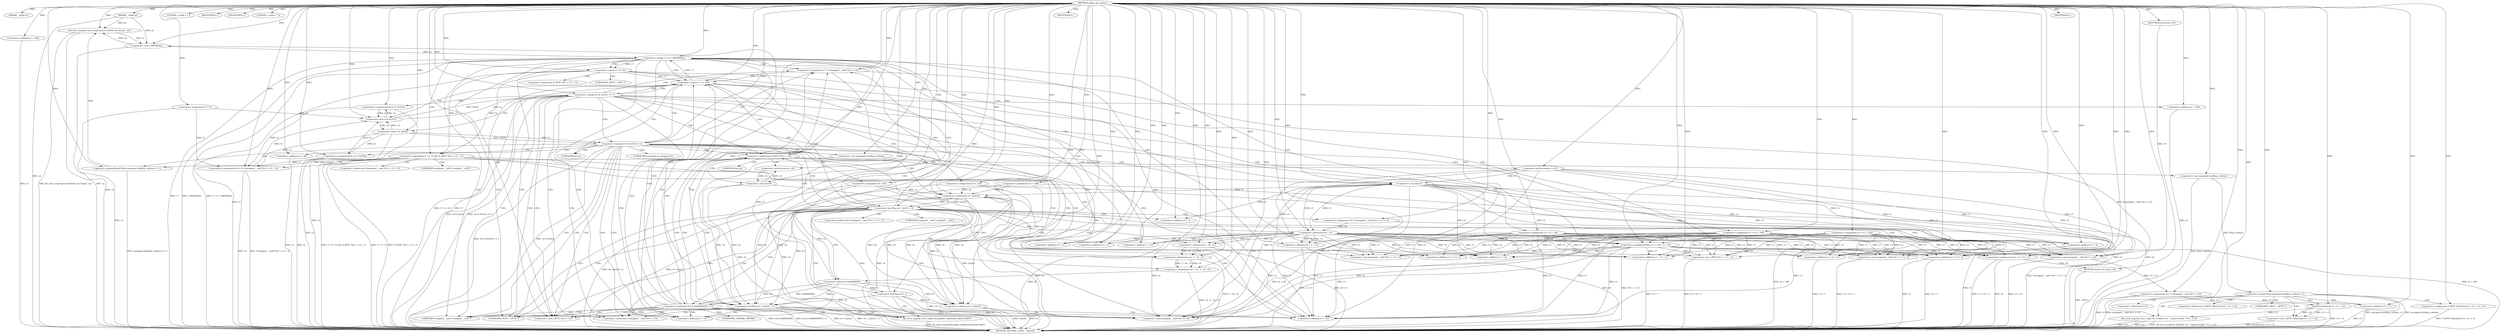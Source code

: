 digraph udhcp_get_option {  
"1000111" [label = "(METHOD,udhcp_get_option)" ]
"1000346" [label = "(METHOD_RETURN,__int64 __fastcall)" ]
"1000112" [label = "(PARAM,__int64 a1)" ]
"1000113" [label = "(PARAM,__int64 a2)" ]
"1000125" [label = "(<operator>.assignment,v2 = 0)" ]
"1000128" [label = "(<operator>.assignment,v3 = a1 + 240)" ]
"1000130" [label = "(<operator>.addition,a1 + 240)" ]
"1000133" [label = "(<operator>.assignment,v4 = 388)" ]
"1000137" [label = "(LITERAL,1,while ( 1 ))" ]
"1000139" [label = "(IDENTIFIER,L,)" ]
"1000140" [label = "(IDENTIFIER,L,)" ]
"1000142" [label = "(LITERAL,1,while ( 1 ))" ]
"1000144" [label = "(<operator>.assignment,v7 = *(unsigned __int8 *)(v3 + v5))" ]
"1000147" [label = "(<operator>.cast,(unsigned __int8 *)(v3 + v5))" ]
"1000149" [label = "(<operator>.addition,v3 + v5)" ]
"1000154" [label = "(<operator>.cast,(_BYTE *)(v3 + v5))" ]
"1000156" [label = "(<operator>.addition,v3 + v5)" ]
"1000160" [label = "(<operator>.preDecrement,--v6)" ]
"1000162" [label = "(<operator>.preIncrement,++v5)" ]
"1000165" [label = "(<operator>.lessThan,v4 + (int)v6 < 2)" ]
"1000166" [label = "(<operator>.addition,v4 + (int)v6)" ]
"1000168" [label = "(<operator>.cast,(int)v6)" ]
"1000174" [label = "(<operator>.equals,v7 == 255)" ]
"1000179" [label = "(<operator>.equals,(v2 & 0x101) == 1)" ]
"1000180" [label = "(<operator>.and,v2 & 0x101)" ]
"1000185" [label = "(<operators>.assignmentOr,v2 |= 0x101u)" ]
"1000188" [label = "(<operator>.assignment,v4 = 128)" ]
"1000191" [label = "(<operator>.assignment,v3 = a1 + 108)" ]
"1000193" [label = "(<operator>.addition,a1 + 108)" ]
"1000198" [label = "(<operator>.equals,(v2 & 0x202) == 2)" ]
"1000199" [label = "(<operator>.and,v2 & 0x202)" ]
"1000204" [label = "(<operators>.assignmentOr,v2 |= 0x202u)" ]
"1000207" [label = "(<operator>.assignment,v4 = 64)" ]
"1000210" [label = "(<operator>.assignment,v3 = a1 + 44)" ]
"1000212" [label = "(<operator>.addition,a1 + 44)" ]
"1000217" [label = "(<operator>.greaterEqualsThan,(unsigned int)dhcp_verbose >= 3)" ]
"1000218" [label = "(<operator>.cast,(unsigned int)dhcp_verbose)" ]
"1000222" [label = "(bb_error_msg,bb_error_msg(\"option 0x%02x not found\", a2))" ]
"1000225" [label = "(IDENTIFIER,L,)" ]
"1000227" [label = "(<operator>.lessThan,v4 - (int)v5 < 2)" ]
"1000228" [label = "(<operator>.subtraction,v4 - (int)v5)" ]
"1000230" [label = "(<operator>.cast,(int)v5)" ]
"1000235" [label = "(<operator>.assignment,v8 = *(unsigned __int8 *)(v3 + v5 + 1))" ]
"1000238" [label = "(<operator>.cast,(unsigned __int8 *)(v3 + v5 + 1))" ]
"1000240" [label = "(<operator>.addition,v3 + v5 + 1)" ]
"1000242" [label = "(<operator>.addition,v5 + 1)" ]
"1000245" [label = "(<operator>.assignment,v4 = v4 - 2 - v8 - v5)" ]
"1000247" [label = "(<operator>.subtraction,v4 - 2 - v8 - v5)" ]
"1000249" [label = "(<operator>.subtraction,2 - v8 - v5)" ]
"1000251" [label = "(<operator>.subtraction,v8 - v5)" ]
"1000255" [label = "(<operator>.notEquals,(v4 & 0x80000000) != 0)" ]
"1000256" [label = "(<operator>.and,v4 & 0x80000000)" ]
"1000262" [label = "(<operator>.equals,v7 == (_DWORD)a2)" ]
"1000264" [label = "(<operator>.cast,(_DWORD)a2)" ]
"1000269" [label = "(<operator>.logicalAnd,v7 == 52 && *(_BYTE *)(v3 + v5 + 1))" ]
"1000270" [label = "(<operator>.equals,v7 == 52)" ]
"1000274" [label = "(<operator>.cast,(_BYTE *)(v3 + v5 + 1))" ]
"1000276" [label = "(<operator>.addition,v3 + v5 + 1)" ]
"1000278" [label = "(<operator>.addition,v5 + 1)" ]
"1000281" [label = "(<operators>.assignmentOr,v2 |= *(unsigned __int8 *)(v3 + v5 + 2))" ]
"1000284" [label = "(<operator>.cast,(unsigned __int8 *)(v3 + v5 + 2))" ]
"1000286" [label = "(<operator>.addition,v3 + v5 + 2)" ]
"1000288" [label = "(<operator>.addition,v5 + 2)" ]
"1000291" [label = "(<operator>.assignmentPlus,v3 += v8 + 2 + v5)" ]
"1000293" [label = "(<operator>.addition,v8 + 2 + v5)" ]
"1000295" [label = "(<operator>.addition,2 + v5)" ]
"1000299" [label = "(<operator>.lessThan,v4 < 1)" ]
"1000304" [label = "(bb_error_msg,bb_error_msg(\"bad packet, malformed option field\"))" ]
"1000306" [label = "(IDENTIFIER,L,)" ]
"1000307" [label = "(<operator>.assignment,v11 = (unsigned __int8 *)(v3 + v5))" ]
"1000309" [label = "(<operator>.cast,(unsigned __int8 *)(v3 + v5))" ]
"1000311" [label = "(<operator>.addition,v3 + v5)" ]
"1000314" [label = "(<operator>.assignment,v9 = v3 + v5 + 2)" ]
"1000316" [label = "(<operator>.addition,v3 + v5 + 2)" ]
"1000318" [label = "(<operator>.addition,v5 + 2)" ]
"1000322" [label = "(<operator>.greaterThan,(unsigned int)dhcp_verbose > 1)" ]
"1000323" [label = "(<operator>.cast,(unsigned int)dhcp_verbose)" ]
"1000328" [label = "(<operator>.assignment,*(_BYTE *)bin2hex(v12, v11 + 2) = 0)" ]
"1000330" [label = "(<operator>.cast,(_BYTE *)bin2hex(v12, v11 + 2))" ]
"1000332" [label = "(bin2hex,bin2hex(v12, v11 + 2))" ]
"1000334" [label = "(<operator>.addition,v11 + 2)" ]
"1000338" [label = "(bb_error_msg,bb_error_msg(\"%s: 0x%02x %s\", \"option found\", *v11, v12))" ]
"1000344" [label = "(RETURN,return v9;,return v9;)" ]
"1000345" [label = "(IDENTIFIER,v9,return v9;)" ]
"1000146" [label = "(<operator>.indirection,*(unsigned __int8 *)(v3 + v5))" ]
"1000148" [label = "(UNKNOWN,unsigned __int8 *,unsigned __int8 *)" ]
"1000153" [label = "(<operator>.indirection,*(_BYTE *)(v3 + v5))" ]
"1000155" [label = "(UNKNOWN,_BYTE *,_BYTE *)" ]
"1000169" [label = "(UNKNOWN,int,int)" ]
"1000219" [label = "(UNKNOWN,unsigned int,unsigned int)" ]
"1000231" [label = "(UNKNOWN,int,int)" ]
"1000237" [label = "(<operator>.indirection,*(unsigned __int8 *)(v3 + v5 + 1))" ]
"1000239" [label = "(UNKNOWN,unsigned __int8 *,unsigned __int8 *)" ]
"1000265" [label = "(UNKNOWN,_DWORD,_DWORD)" ]
"1000273" [label = "(<operator>.indirection,*(_BYTE *)(v3 + v5 + 1))" ]
"1000275" [label = "(UNKNOWN,_BYTE *,_BYTE *)" ]
"1000283" [label = "(<operator>.indirection,*(unsigned __int8 *)(v3 + v5 + 2))" ]
"1000285" [label = "(UNKNOWN,unsigned __int8 *,unsigned __int8 *)" ]
"1000329" [label = "(<operator>.indirection,*(_BYTE *)bin2hex(v12, v11 + 2))" ]
"1000331" [label = "(UNKNOWN,_BYTE *,_BYTE *)" ]
"1000341" [label = "(<operator>.indirection,*v11)" ]
  "1000228" -> "1000346"  [ label = "DDG: v4"] 
  "1000249" -> "1000346"  [ label = "DDG: v8 - v5"] 
  "1000210" -> "1000346"  [ label = "DDG: a1 + 44"] 
  "1000293" -> "1000346"  [ label = "DDG: v8"] 
  "1000166" -> "1000346"  [ label = "DDG: v4"] 
  "1000193" -> "1000346"  [ label = "DDG: a1"] 
  "1000204" -> "1000346"  [ label = "DDG: v2"] 
  "1000199" -> "1000346"  [ label = "DDG: v2"] 
  "1000293" -> "1000346"  [ label = "DDG: 2 + v5"] 
  "1000113" -> "1000346"  [ label = "DDG: a2"] 
  "1000314" -> "1000346"  [ label = "DDG: v3 + v5 + 2"] 
  "1000334" -> "1000346"  [ label = "DDG: v11"] 
  "1000322" -> "1000346"  [ label = "DDG: (unsigned int)dhcp_verbose > 1"] 
  "1000198" -> "1000346"  [ label = "DDG: v2 & 0x202"] 
  "1000323" -> "1000346"  [ label = "DDG: dhcp_verbose"] 
  "1000188" -> "1000346"  [ label = "DDG: v4"] 
  "1000165" -> "1000346"  [ label = "DDG: v4 + (int)v6"] 
  "1000318" -> "1000346"  [ label = "DDG: v5"] 
  "1000174" -> "1000346"  [ label = "DDG: v7 == 255"] 
  "1000269" -> "1000346"  [ label = "DDG: v7 == 52 && *(_BYTE *)(v3 + v5 + 1)"] 
  "1000307" -> "1000346"  [ label = "DDG: v11"] 
  "1000212" -> "1000346"  [ label = "DDG: a1"] 
  "1000217" -> "1000346"  [ label = "DDG: (unsigned int)dhcp_verbose >= 3"] 
  "1000332" -> "1000346"  [ label = "DDG: v11 + 2"] 
  "1000228" -> "1000346"  [ label = "DDG: (int)v5"] 
  "1000322" -> "1000346"  [ label = "DDG: (unsigned int)dhcp_verbose"] 
  "1000255" -> "1000346"  [ label = "DDG: v4 & 0x80000000"] 
  "1000281" -> "1000346"  [ label = "DDG: *(unsigned __int8 *)(v3 + v5 + 2)"] 
  "1000128" -> "1000346"  [ label = "DDG: a1 + 240"] 
  "1000133" -> "1000346"  [ label = "DDG: v4"] 
  "1000269" -> "1000346"  [ label = "DDG: v7 == 52"] 
  "1000264" -> "1000346"  [ label = "DDG: a2"] 
  "1000227" -> "1000346"  [ label = "DDG: v4 - (int)v5 < 2"] 
  "1000338" -> "1000346"  [ label = "DDG: *v11"] 
  "1000222" -> "1000346"  [ label = "DDG: a2"] 
  "1000179" -> "1000346"  [ label = "DDG: v2 & 0x101"] 
  "1000281" -> "1000346"  [ label = "DDG: v2"] 
  "1000245" -> "1000346"  [ label = "DDG: v4 - 2 - v8 - v5"] 
  "1000235" -> "1000346"  [ label = "DDG: *(unsigned __int8 *)(v3 + v5 + 1)"] 
  "1000270" -> "1000346"  [ label = "DDG: v7"] 
  "1000262" -> "1000346"  [ label = "DDG: v7"] 
  "1000304" -> "1000346"  [ label = "DDG: bb_error_msg(\"bad packet, malformed option field\")"] 
  "1000291" -> "1000346"  [ label = "DDG: v8 + 2 + v5"] 
  "1000255" -> "1000346"  [ label = "DDG: (v4 & 0x80000000) != 0"] 
  "1000222" -> "1000346"  [ label = "DDG: bb_error_msg(\"option 0x%02x not found\", a2)"] 
  "1000191" -> "1000346"  [ label = "DDG: a1 + 108"] 
  "1000130" -> "1000346"  [ label = "DDG: a1"] 
  "1000247" -> "1000346"  [ label = "DDG: 2 - v8 - v5"] 
  "1000338" -> "1000346"  [ label = "DDG: v12"] 
  "1000251" -> "1000346"  [ label = "DDG: v8"] 
  "1000168" -> "1000346"  [ label = "DDG: v6"] 
  "1000309" -> "1000346"  [ label = "DDG: v3 + v5"] 
  "1000198" -> "1000346"  [ label = "DDG: (v2 & 0x202) == 2"] 
  "1000316" -> "1000346"  [ label = "DDG: v3"] 
  "1000330" -> "1000346"  [ label = "DDG: bin2hex(v12, v11 + 2)"] 
  "1000256" -> "1000346"  [ label = "DDG: v4"] 
  "1000314" -> "1000346"  [ label = "DDG: v9"] 
  "1000207" -> "1000346"  [ label = "DDG: v4"] 
  "1000125" -> "1000346"  [ label = "DDG: v2"] 
  "1000299" -> "1000346"  [ label = "DDG: v4"] 
  "1000227" -> "1000346"  [ label = "DDG: v4 - (int)v5"] 
  "1000328" -> "1000346"  [ label = "DDG: *(_BYTE *)bin2hex(v12, v11 + 2)"] 
  "1000269" -> "1000346"  [ label = "DDG: *(_BYTE *)(v3 + v5 + 1)"] 
  "1000240" -> "1000346"  [ label = "DDG: v5 + 1"] 
  "1000179" -> "1000346"  [ label = "DDG: (v2 & 0x101) == 1"] 
  "1000299" -> "1000346"  [ label = "DDG: v4 < 1"] 
  "1000276" -> "1000346"  [ label = "DDG: v5 + 1"] 
  "1000262" -> "1000346"  [ label = "DDG: (_DWORD)a2"] 
  "1000144" -> "1000346"  [ label = "DDG: v7"] 
  "1000307" -> "1000346"  [ label = "DDG: (unsigned __int8 *)(v3 + v5)"] 
  "1000316" -> "1000346"  [ label = "DDG: v5 + 2"] 
  "1000274" -> "1000346"  [ label = "DDG: v3 + v5 + 1"] 
  "1000174" -> "1000346"  [ label = "DDG: v7"] 
  "1000262" -> "1000346"  [ label = "DDG: v7 == (_DWORD)a2"] 
  "1000144" -> "1000346"  [ label = "DDG: *(unsigned __int8 *)(v3 + v5)"] 
  "1000238" -> "1000346"  [ label = "DDG: v3 + v5 + 1"] 
  "1000338" -> "1000346"  [ label = "DDG: bb_error_msg(\"%s: 0x%02x %s\", \"option found\", *v11, v12)"] 
  "1000166" -> "1000346"  [ label = "DDG: (int)v6"] 
  "1000165" -> "1000346"  [ label = "DDG: v4 + (int)v6 < 2"] 
  "1000185" -> "1000346"  [ label = "DDG: v2"] 
  "1000344" -> "1000346"  [ label = "DDG: <RET>"] 
  "1000111" -> "1000112"  [ label = "DDG: "] 
  "1000111" -> "1000113"  [ label = "DDG: "] 
  "1000111" -> "1000125"  [ label = "DDG: "] 
  "1000111" -> "1000128"  [ label = "DDG: "] 
  "1000111" -> "1000130"  [ label = "DDG: "] 
  "1000111" -> "1000133"  [ label = "DDG: "] 
  "1000111" -> "1000137"  [ label = "DDG: "] 
  "1000111" -> "1000139"  [ label = "DDG: "] 
  "1000111" -> "1000140"  [ label = "DDG: "] 
  "1000111" -> "1000142"  [ label = "DDG: "] 
  "1000111" -> "1000144"  [ label = "DDG: "] 
  "1000291" -> "1000147"  [ label = "DDG: v3"] 
  "1000191" -> "1000147"  [ label = "DDG: v3"] 
  "1000128" -> "1000147"  [ label = "DDG: v3"] 
  "1000210" -> "1000147"  [ label = "DDG: v3"] 
  "1000111" -> "1000147"  [ label = "DDG: "] 
  "1000162" -> "1000147"  [ label = "DDG: v5"] 
  "1000251" -> "1000147"  [ label = "DDG: v5"] 
  "1000230" -> "1000147"  [ label = "DDG: v5"] 
  "1000291" -> "1000149"  [ label = "DDG: v3"] 
  "1000191" -> "1000149"  [ label = "DDG: v3"] 
  "1000128" -> "1000149"  [ label = "DDG: v3"] 
  "1000210" -> "1000149"  [ label = "DDG: v3"] 
  "1000111" -> "1000149"  [ label = "DDG: "] 
  "1000162" -> "1000149"  [ label = "DDG: v5"] 
  "1000251" -> "1000149"  [ label = "DDG: v5"] 
  "1000230" -> "1000149"  [ label = "DDG: v5"] 
  "1000111" -> "1000154"  [ label = "DDG: "] 
  "1000111" -> "1000156"  [ label = "DDG: "] 
  "1000168" -> "1000160"  [ label = "DDG: v6"] 
  "1000111" -> "1000160"  [ label = "DDG: "] 
  "1000111" -> "1000162"  [ label = "DDG: "] 
  "1000188" -> "1000165"  [ label = "DDG: v4"] 
  "1000228" -> "1000165"  [ label = "DDG: v4"] 
  "1000133" -> "1000165"  [ label = "DDG: v4"] 
  "1000299" -> "1000165"  [ label = "DDG: v4"] 
  "1000256" -> "1000165"  [ label = "DDG: v4"] 
  "1000207" -> "1000165"  [ label = "DDG: v4"] 
  "1000111" -> "1000165"  [ label = "DDG: "] 
  "1000168" -> "1000165"  [ label = "DDG: v6"] 
  "1000188" -> "1000166"  [ label = "DDG: v4"] 
  "1000228" -> "1000166"  [ label = "DDG: v4"] 
  "1000133" -> "1000166"  [ label = "DDG: v4"] 
  "1000299" -> "1000166"  [ label = "DDG: v4"] 
  "1000256" -> "1000166"  [ label = "DDG: v4"] 
  "1000207" -> "1000166"  [ label = "DDG: v4"] 
  "1000111" -> "1000166"  [ label = "DDG: "] 
  "1000168" -> "1000166"  [ label = "DDG: v6"] 
  "1000160" -> "1000168"  [ label = "DDG: v6"] 
  "1000111" -> "1000168"  [ label = "DDG: "] 
  "1000270" -> "1000174"  [ label = "DDG: v7"] 
  "1000144" -> "1000174"  [ label = "DDG: v7"] 
  "1000111" -> "1000174"  [ label = "DDG: "] 
  "1000180" -> "1000179"  [ label = "DDG: v2"] 
  "1000180" -> "1000179"  [ label = "DDG: 0x101"] 
  "1000281" -> "1000180"  [ label = "DDG: v2"] 
  "1000125" -> "1000180"  [ label = "DDG: v2"] 
  "1000185" -> "1000180"  [ label = "DDG: v2"] 
  "1000204" -> "1000180"  [ label = "DDG: v2"] 
  "1000199" -> "1000180"  [ label = "DDG: v2"] 
  "1000111" -> "1000180"  [ label = "DDG: "] 
  "1000111" -> "1000179"  [ label = "DDG: "] 
  "1000111" -> "1000185"  [ label = "DDG: "] 
  "1000180" -> "1000185"  [ label = "DDG: v2"] 
  "1000111" -> "1000188"  [ label = "DDG: "] 
  "1000111" -> "1000191"  [ label = "DDG: "] 
  "1000111" -> "1000193"  [ label = "DDG: "] 
  "1000199" -> "1000198"  [ label = "DDG: v2"] 
  "1000199" -> "1000198"  [ label = "DDG: 0x202"] 
  "1000180" -> "1000199"  [ label = "DDG: v2"] 
  "1000111" -> "1000199"  [ label = "DDG: "] 
  "1000111" -> "1000198"  [ label = "DDG: "] 
  "1000111" -> "1000204"  [ label = "DDG: "] 
  "1000199" -> "1000204"  [ label = "DDG: v2"] 
  "1000111" -> "1000207"  [ label = "DDG: "] 
  "1000111" -> "1000210"  [ label = "DDG: "] 
  "1000111" -> "1000212"  [ label = "DDG: "] 
  "1000218" -> "1000217"  [ label = "DDG: dhcp_verbose"] 
  "1000111" -> "1000218"  [ label = "DDG: "] 
  "1000111" -> "1000217"  [ label = "DDG: "] 
  "1000111" -> "1000222"  [ label = "DDG: "] 
  "1000264" -> "1000222"  [ label = "DDG: a2"] 
  "1000113" -> "1000222"  [ label = "DDG: a2"] 
  "1000111" -> "1000225"  [ label = "DDG: "] 
  "1000228" -> "1000227"  [ label = "DDG: v4"] 
  "1000228" -> "1000227"  [ label = "DDG: (int)v5"] 
  "1000188" -> "1000228"  [ label = "DDG: v4"] 
  "1000133" -> "1000228"  [ label = "DDG: v4"] 
  "1000299" -> "1000228"  [ label = "DDG: v4"] 
  "1000256" -> "1000228"  [ label = "DDG: v4"] 
  "1000207" -> "1000228"  [ label = "DDG: v4"] 
  "1000111" -> "1000228"  [ label = "DDG: "] 
  "1000230" -> "1000228"  [ label = "DDG: v5"] 
  "1000162" -> "1000230"  [ label = "DDG: v5"] 
  "1000251" -> "1000230"  [ label = "DDG: v5"] 
  "1000111" -> "1000230"  [ label = "DDG: "] 
  "1000111" -> "1000227"  [ label = "DDG: "] 
  "1000111" -> "1000235"  [ label = "DDG: "] 
  "1000291" -> "1000238"  [ label = "DDG: v3"] 
  "1000191" -> "1000238"  [ label = "DDG: v3"] 
  "1000128" -> "1000238"  [ label = "DDG: v3"] 
  "1000210" -> "1000238"  [ label = "DDG: v3"] 
  "1000111" -> "1000238"  [ label = "DDG: "] 
  "1000230" -> "1000238"  [ label = "DDG: v5"] 
  "1000291" -> "1000240"  [ label = "DDG: v3"] 
  "1000191" -> "1000240"  [ label = "DDG: v3"] 
  "1000128" -> "1000240"  [ label = "DDG: v3"] 
  "1000210" -> "1000240"  [ label = "DDG: v3"] 
  "1000111" -> "1000240"  [ label = "DDG: "] 
  "1000230" -> "1000240"  [ label = "DDG: v5"] 
  "1000230" -> "1000242"  [ label = "DDG: v5"] 
  "1000111" -> "1000242"  [ label = "DDG: "] 
  "1000247" -> "1000245"  [ label = "DDG: v4"] 
  "1000247" -> "1000245"  [ label = "DDG: 2 - v8 - v5"] 
  "1000111" -> "1000245"  [ label = "DDG: "] 
  "1000228" -> "1000247"  [ label = "DDG: v4"] 
  "1000111" -> "1000247"  [ label = "DDG: "] 
  "1000249" -> "1000247"  [ label = "DDG: 2"] 
  "1000249" -> "1000247"  [ label = "DDG: v8 - v5"] 
  "1000111" -> "1000249"  [ label = "DDG: "] 
  "1000251" -> "1000249"  [ label = "DDG: v8"] 
  "1000251" -> "1000249"  [ label = "DDG: v5"] 
  "1000235" -> "1000251"  [ label = "DDG: v8"] 
  "1000111" -> "1000251"  [ label = "DDG: "] 
  "1000230" -> "1000251"  [ label = "DDG: v5"] 
  "1000256" -> "1000255"  [ label = "DDG: v4"] 
  "1000256" -> "1000255"  [ label = "DDG: 0x80000000"] 
  "1000245" -> "1000256"  [ label = "DDG: v4"] 
  "1000111" -> "1000256"  [ label = "DDG: "] 
  "1000111" -> "1000255"  [ label = "DDG: "] 
  "1000174" -> "1000262"  [ label = "DDG: v7"] 
  "1000111" -> "1000262"  [ label = "DDG: "] 
  "1000264" -> "1000262"  [ label = "DDG: a2"] 
  "1000222" -> "1000264"  [ label = "DDG: a2"] 
  "1000113" -> "1000264"  [ label = "DDG: a2"] 
  "1000111" -> "1000264"  [ label = "DDG: "] 
  "1000270" -> "1000269"  [ label = "DDG: v7"] 
  "1000270" -> "1000269"  [ label = "DDG: 52"] 
  "1000262" -> "1000270"  [ label = "DDG: v7"] 
  "1000111" -> "1000270"  [ label = "DDG: "] 
  "1000111" -> "1000274"  [ label = "DDG: "] 
  "1000291" -> "1000274"  [ label = "DDG: v3"] 
  "1000191" -> "1000274"  [ label = "DDG: v3"] 
  "1000128" -> "1000274"  [ label = "DDG: v3"] 
  "1000210" -> "1000274"  [ label = "DDG: v3"] 
  "1000251" -> "1000274"  [ label = "DDG: v5"] 
  "1000111" -> "1000276"  [ label = "DDG: "] 
  "1000291" -> "1000276"  [ label = "DDG: v3"] 
  "1000191" -> "1000276"  [ label = "DDG: v3"] 
  "1000128" -> "1000276"  [ label = "DDG: v3"] 
  "1000210" -> "1000276"  [ label = "DDG: v3"] 
  "1000251" -> "1000276"  [ label = "DDG: v5"] 
  "1000251" -> "1000278"  [ label = "DDG: v5"] 
  "1000111" -> "1000278"  [ label = "DDG: "] 
  "1000125" -> "1000281"  [ label = "DDG: v2"] 
  "1000185" -> "1000281"  [ label = "DDG: v2"] 
  "1000204" -> "1000281"  [ label = "DDG: v2"] 
  "1000199" -> "1000281"  [ label = "DDG: v2"] 
  "1000111" -> "1000281"  [ label = "DDG: "] 
  "1000111" -> "1000284"  [ label = "DDG: "] 
  "1000291" -> "1000284"  [ label = "DDG: v3"] 
  "1000191" -> "1000284"  [ label = "DDG: v3"] 
  "1000128" -> "1000284"  [ label = "DDG: v3"] 
  "1000210" -> "1000284"  [ label = "DDG: v3"] 
  "1000251" -> "1000284"  [ label = "DDG: v5"] 
  "1000111" -> "1000286"  [ label = "DDG: "] 
  "1000291" -> "1000286"  [ label = "DDG: v3"] 
  "1000191" -> "1000286"  [ label = "DDG: v3"] 
  "1000128" -> "1000286"  [ label = "DDG: v3"] 
  "1000210" -> "1000286"  [ label = "DDG: v3"] 
  "1000251" -> "1000286"  [ label = "DDG: v5"] 
  "1000251" -> "1000288"  [ label = "DDG: v5"] 
  "1000111" -> "1000288"  [ label = "DDG: "] 
  "1000251" -> "1000291"  [ label = "DDG: v8"] 
  "1000111" -> "1000291"  [ label = "DDG: "] 
  "1000251" -> "1000291"  [ label = "DDG: v5"] 
  "1000191" -> "1000291"  [ label = "DDG: v3"] 
  "1000128" -> "1000291"  [ label = "DDG: v3"] 
  "1000210" -> "1000291"  [ label = "DDG: v3"] 
  "1000251" -> "1000293"  [ label = "DDG: v8"] 
  "1000111" -> "1000293"  [ label = "DDG: "] 
  "1000251" -> "1000293"  [ label = "DDG: v5"] 
  "1000111" -> "1000295"  [ label = "DDG: "] 
  "1000251" -> "1000295"  [ label = "DDG: v5"] 
  "1000256" -> "1000299"  [ label = "DDG: v4"] 
  "1000111" -> "1000299"  [ label = "DDG: "] 
  "1000111" -> "1000304"  [ label = "DDG: "] 
  "1000111" -> "1000306"  [ label = "DDG: "] 
  "1000309" -> "1000307"  [ label = "DDG: v3 + v5"] 
  "1000111" -> "1000307"  [ label = "DDG: "] 
  "1000291" -> "1000309"  [ label = "DDG: v3"] 
  "1000191" -> "1000309"  [ label = "DDG: v3"] 
  "1000128" -> "1000309"  [ label = "DDG: v3"] 
  "1000210" -> "1000309"  [ label = "DDG: v3"] 
  "1000111" -> "1000309"  [ label = "DDG: "] 
  "1000162" -> "1000309"  [ label = "DDG: v5"] 
  "1000251" -> "1000309"  [ label = "DDG: v5"] 
  "1000230" -> "1000309"  [ label = "DDG: v5"] 
  "1000291" -> "1000311"  [ label = "DDG: v3"] 
  "1000191" -> "1000311"  [ label = "DDG: v3"] 
  "1000128" -> "1000311"  [ label = "DDG: v3"] 
  "1000210" -> "1000311"  [ label = "DDG: v3"] 
  "1000111" -> "1000311"  [ label = "DDG: "] 
  "1000162" -> "1000311"  [ label = "DDG: v5"] 
  "1000251" -> "1000311"  [ label = "DDG: v5"] 
  "1000230" -> "1000311"  [ label = "DDG: v5"] 
  "1000111" -> "1000314"  [ label = "DDG: "] 
  "1000291" -> "1000314"  [ label = "DDG: v3"] 
  "1000191" -> "1000314"  [ label = "DDG: v3"] 
  "1000128" -> "1000314"  [ label = "DDG: v3"] 
  "1000210" -> "1000314"  [ label = "DDG: v3"] 
  "1000162" -> "1000314"  [ label = "DDG: v5"] 
  "1000251" -> "1000314"  [ label = "DDG: v5"] 
  "1000230" -> "1000314"  [ label = "DDG: v5"] 
  "1000111" -> "1000316"  [ label = "DDG: "] 
  "1000291" -> "1000316"  [ label = "DDG: v3"] 
  "1000191" -> "1000316"  [ label = "DDG: v3"] 
  "1000128" -> "1000316"  [ label = "DDG: v3"] 
  "1000210" -> "1000316"  [ label = "DDG: v3"] 
  "1000162" -> "1000316"  [ label = "DDG: v5"] 
  "1000251" -> "1000316"  [ label = "DDG: v5"] 
  "1000230" -> "1000316"  [ label = "DDG: v5"] 
  "1000111" -> "1000318"  [ label = "DDG: "] 
  "1000162" -> "1000318"  [ label = "DDG: v5"] 
  "1000251" -> "1000318"  [ label = "DDG: v5"] 
  "1000230" -> "1000318"  [ label = "DDG: v5"] 
  "1000323" -> "1000322"  [ label = "DDG: dhcp_verbose"] 
  "1000218" -> "1000323"  [ label = "DDG: dhcp_verbose"] 
  "1000111" -> "1000323"  [ label = "DDG: "] 
  "1000111" -> "1000322"  [ label = "DDG: "] 
  "1000111" -> "1000328"  [ label = "DDG: "] 
  "1000332" -> "1000330"  [ label = "DDG: v12"] 
  "1000332" -> "1000330"  [ label = "DDG: v11 + 2"] 
  "1000111" -> "1000332"  [ label = "DDG: "] 
  "1000307" -> "1000332"  [ label = "DDG: v11"] 
  "1000307" -> "1000334"  [ label = "DDG: v11"] 
  "1000111" -> "1000334"  [ label = "DDG: "] 
  "1000111" -> "1000338"  [ label = "DDG: "] 
  "1000332" -> "1000338"  [ label = "DDG: v12"] 
  "1000345" -> "1000344"  [ label = "DDG: v9"] 
  "1000314" -> "1000344"  [ label = "DDG: v9"] 
  "1000111" -> "1000345"  [ label = "DDG: "] 
  "1000153" -> "1000169"  [ label = "CDG: "] 
  "1000153" -> "1000168"  [ label = "CDG: "] 
  "1000153" -> "1000166"  [ label = "CDG: "] 
  "1000153" -> "1000165"  [ label = "CDG: "] 
  "1000153" -> "1000162"  [ label = "CDG: "] 
  "1000153" -> "1000160"  [ label = "CDG: "] 
  "1000153" -> "1000174"  [ label = "CDG: "] 
  "1000165" -> "1000304"  [ label = "CDG: "] 
  "1000165" -> "1000174"  [ label = "CDG: "] 
  "1000165" -> "1000144"  [ label = "CDG: "] 
  "1000165" -> "1000156"  [ label = "CDG: "] 
  "1000165" -> "1000155"  [ label = "CDG: "] 
  "1000165" -> "1000154"  [ label = "CDG: "] 
  "1000165" -> "1000153"  [ label = "CDG: "] 
  "1000165" -> "1000149"  [ label = "CDG: "] 
  "1000165" -> "1000148"  [ label = "CDG: "] 
  "1000165" -> "1000147"  [ label = "CDG: "] 
  "1000165" -> "1000146"  [ label = "CDG: "] 
  "1000174" -> "1000180"  [ label = "CDG: "] 
  "1000174" -> "1000179"  [ label = "CDG: "] 
  "1000174" -> "1000231"  [ label = "CDG: "] 
  "1000174" -> "1000230"  [ label = "CDG: "] 
  "1000174" -> "1000228"  [ label = "CDG: "] 
  "1000174" -> "1000227"  [ label = "CDG: "] 
  "1000179" -> "1000191"  [ label = "CDG: "] 
  "1000179" -> "1000188"  [ label = "CDG: "] 
  "1000179" -> "1000185"  [ label = "CDG: "] 
  "1000179" -> "1000199"  [ label = "CDG: "] 
  "1000179" -> "1000198"  [ label = "CDG: "] 
  "1000179" -> "1000193"  [ label = "CDG: "] 
  "1000179" -> "1000174"  [ label = "CDG: "] 
  "1000179" -> "1000144"  [ label = "CDG: "] 
  "1000179" -> "1000156"  [ label = "CDG: "] 
  "1000179" -> "1000155"  [ label = "CDG: "] 
  "1000179" -> "1000154"  [ label = "CDG: "] 
  "1000179" -> "1000153"  [ label = "CDG: "] 
  "1000179" -> "1000149"  [ label = "CDG: "] 
  "1000179" -> "1000148"  [ label = "CDG: "] 
  "1000179" -> "1000147"  [ label = "CDG: "] 
  "1000179" -> "1000146"  [ label = "CDG: "] 
  "1000198" -> "1000207"  [ label = "CDG: "] 
  "1000198" -> "1000204"  [ label = "CDG: "] 
  "1000198" -> "1000219"  [ label = "CDG: "] 
  "1000198" -> "1000218"  [ label = "CDG: "] 
  "1000198" -> "1000217"  [ label = "CDG: "] 
  "1000198" -> "1000212"  [ label = "CDG: "] 
  "1000198" -> "1000210"  [ label = "CDG: "] 
  "1000198" -> "1000231"  [ label = "CDG: "] 
  "1000198" -> "1000230"  [ label = "CDG: "] 
  "1000198" -> "1000228"  [ label = "CDG: "] 
  "1000198" -> "1000227"  [ label = "CDG: "] 
  "1000198" -> "1000174"  [ label = "CDG: "] 
  "1000198" -> "1000144"  [ label = "CDG: "] 
  "1000198" -> "1000156"  [ label = "CDG: "] 
  "1000198" -> "1000155"  [ label = "CDG: "] 
  "1000198" -> "1000154"  [ label = "CDG: "] 
  "1000198" -> "1000153"  [ label = "CDG: "] 
  "1000198" -> "1000149"  [ label = "CDG: "] 
  "1000198" -> "1000148"  [ label = "CDG: "] 
  "1000198" -> "1000147"  [ label = "CDG: "] 
  "1000198" -> "1000146"  [ label = "CDG: "] 
  "1000217" -> "1000222"  [ label = "CDG: "] 
  "1000227" -> "1000240"  [ label = "CDG: "] 
  "1000227" -> "1000239"  [ label = "CDG: "] 
  "1000227" -> "1000238"  [ label = "CDG: "] 
  "1000227" -> "1000237"  [ label = "CDG: "] 
  "1000227" -> "1000235"  [ label = "CDG: "] 
  "1000227" -> "1000256"  [ label = "CDG: "] 
  "1000227" -> "1000255"  [ label = "CDG: "] 
  "1000227" -> "1000251"  [ label = "CDG: "] 
  "1000227" -> "1000249"  [ label = "CDG: "] 
  "1000227" -> "1000247"  [ label = "CDG: "] 
  "1000227" -> "1000245"  [ label = "CDG: "] 
  "1000227" -> "1000242"  [ label = "CDG: "] 
  "1000227" -> "1000304"  [ label = "CDG: "] 
  "1000227" -> "1000174"  [ label = "CDG: "] 
  "1000227" -> "1000144"  [ label = "CDG: "] 
  "1000227" -> "1000156"  [ label = "CDG: "] 
  "1000227" -> "1000155"  [ label = "CDG: "] 
  "1000227" -> "1000154"  [ label = "CDG: "] 
  "1000227" -> "1000153"  [ label = "CDG: "] 
  "1000227" -> "1000149"  [ label = "CDG: "] 
  "1000227" -> "1000148"  [ label = "CDG: "] 
  "1000227" -> "1000147"  [ label = "CDG: "] 
  "1000227" -> "1000146"  [ label = "CDG: "] 
  "1000255" -> "1000265"  [ label = "CDG: "] 
  "1000255" -> "1000264"  [ label = "CDG: "] 
  "1000255" -> "1000262"  [ label = "CDG: "] 
  "1000255" -> "1000304"  [ label = "CDG: "] 
  "1000255" -> "1000174"  [ label = "CDG: "] 
  "1000255" -> "1000144"  [ label = "CDG: "] 
  "1000255" -> "1000156"  [ label = "CDG: "] 
  "1000255" -> "1000155"  [ label = "CDG: "] 
  "1000255" -> "1000154"  [ label = "CDG: "] 
  "1000255" -> "1000153"  [ label = "CDG: "] 
  "1000255" -> "1000149"  [ label = "CDG: "] 
  "1000255" -> "1000148"  [ label = "CDG: "] 
  "1000255" -> "1000147"  [ label = "CDG: "] 
  "1000255" -> "1000146"  [ label = "CDG: "] 
  "1000262" -> "1000270"  [ label = "CDG: "] 
  "1000262" -> "1000269"  [ label = "CDG: "] 
  "1000262" -> "1000299"  [ label = "CDG: "] 
  "1000262" -> "1000295"  [ label = "CDG: "] 
  "1000262" -> "1000293"  [ label = "CDG: "] 
  "1000262" -> "1000291"  [ label = "CDG: "] 
  "1000262" -> "1000174"  [ label = "CDG: "] 
  "1000262" -> "1000144"  [ label = "CDG: "] 
  "1000262" -> "1000156"  [ label = "CDG: "] 
  "1000262" -> "1000155"  [ label = "CDG: "] 
  "1000262" -> "1000154"  [ label = "CDG: "] 
  "1000262" -> "1000153"  [ label = "CDG: "] 
  "1000262" -> "1000149"  [ label = "CDG: "] 
  "1000262" -> "1000148"  [ label = "CDG: "] 
  "1000262" -> "1000147"  [ label = "CDG: "] 
  "1000262" -> "1000146"  [ label = "CDG: "] 
  "1000269" -> "1000288"  [ label = "CDG: "] 
  "1000269" -> "1000286"  [ label = "CDG: "] 
  "1000269" -> "1000285"  [ label = "CDG: "] 
  "1000269" -> "1000284"  [ label = "CDG: "] 
  "1000269" -> "1000283"  [ label = "CDG: "] 
  "1000269" -> "1000281"  [ label = "CDG: "] 
  "1000270" -> "1000278"  [ label = "CDG: "] 
  "1000270" -> "1000276"  [ label = "CDG: "] 
  "1000270" -> "1000275"  [ label = "CDG: "] 
  "1000270" -> "1000274"  [ label = "CDG: "] 
  "1000270" -> "1000273"  [ label = "CDG: "] 
  "1000299" -> "1000304"  [ label = "CDG: "] 
  "1000322" -> "1000334"  [ label = "CDG: "] 
  "1000322" -> "1000332"  [ label = "CDG: "] 
  "1000322" -> "1000331"  [ label = "CDG: "] 
  "1000322" -> "1000330"  [ label = "CDG: "] 
  "1000322" -> "1000329"  [ label = "CDG: "] 
  "1000322" -> "1000328"  [ label = "CDG: "] 
  "1000322" -> "1000341"  [ label = "CDG: "] 
  "1000322" -> "1000338"  [ label = "CDG: "] 
}

